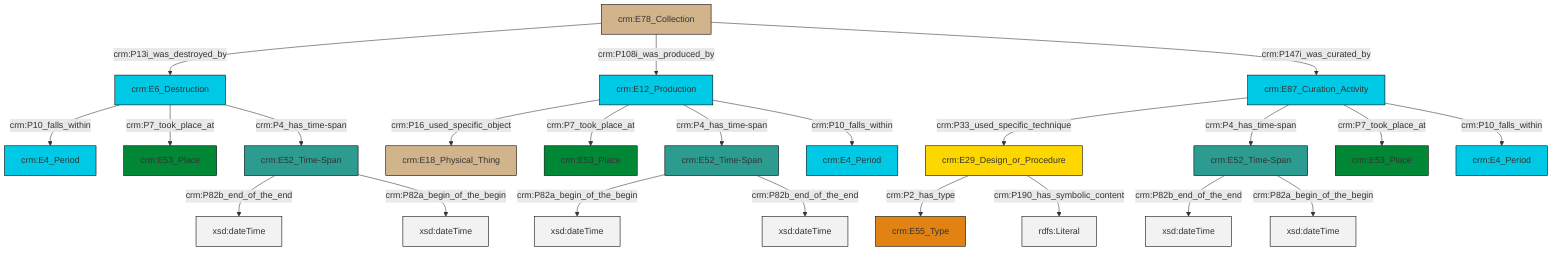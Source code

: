 graph TD
classDef Literal fill:#f2f2f2,stroke:#000000;
classDef CRM_Entity fill:#FFFFFF,stroke:#000000;
classDef Temporal_Entity fill:#00C9E6, stroke:#000000;
classDef Type fill:#E18312, stroke:#000000;
classDef Time-Span fill:#2C9C91, stroke:#000000;
classDef Appellation fill:#FFEB7F, stroke:#000000;
classDef Place fill:#008836, stroke:#000000;
classDef Persistent_Item fill:#B266B2, stroke:#000000;
classDef Conceptual_Object fill:#FFD700, stroke:#000000;
classDef Physical_Thing fill:#D2B48C, stroke:#000000;
classDef Actor fill:#f58aad, stroke:#000000;
classDef PC_Classes fill:#4ce600, stroke:#000000;
classDef Multi fill:#cccccc,stroke:#000000;

0["crm:E52_Time-Span"]:::Time-Span -->|crm:P82a_begin_of_the_begin| 1[xsd:dateTime]:::Literal
0["crm:E52_Time-Span"]:::Time-Span -->|crm:P82b_end_of_the_end| 2[xsd:dateTime]:::Literal
3["crm:E29_Design_or_Procedure"]:::Conceptual_Object -->|crm:P2_has_type| 4["crm:E55_Type"]:::Type
8["crm:E87_Curation_Activity"]:::Temporal_Entity -->|crm:P33_used_specific_technique| 3["crm:E29_Design_or_Procedure"]:::Conceptual_Object
8["crm:E87_Curation_Activity"]:::Temporal_Entity -->|crm:P4_has_time-span| 9["crm:E52_Time-Span"]:::Time-Span
3["crm:E29_Design_or_Procedure"]:::Conceptual_Object -->|crm:P190_has_symbolic_content| 15[rdfs:Literal]:::Literal
16["crm:E6_Destruction"]:::Temporal_Entity -->|crm:P10_falls_within| 17["crm:E4_Period"]:::Temporal_Entity
18["crm:E12_Production"]:::Temporal_Entity -->|crm:P16_used_specific_object| 19["crm:E18_Physical_Thing"]:::Physical_Thing
18["crm:E12_Production"]:::Temporal_Entity -->|crm:P7_took_place_at| 11["crm:E53_Place"]:::Place
18["crm:E12_Production"]:::Temporal_Entity -->|crm:P4_has_time-span| 0["crm:E52_Time-Span"]:::Time-Span
9["crm:E52_Time-Span"]:::Time-Span -->|crm:P82b_end_of_the_end| 20[xsd:dateTime]:::Literal
16["crm:E6_Destruction"]:::Temporal_Entity -->|crm:P7_took_place_at| 21["crm:E53_Place"]:::Place
13["crm:E78_Collection"]:::Physical_Thing -->|crm:P13i_was_destroyed_by| 16["crm:E6_Destruction"]:::Temporal_Entity
22["crm:E52_Time-Span"]:::Time-Span -->|crm:P82b_end_of_the_end| 23[xsd:dateTime]:::Literal
22["crm:E52_Time-Span"]:::Time-Span -->|crm:P82a_begin_of_the_begin| 25[xsd:dateTime]:::Literal
8["crm:E87_Curation_Activity"]:::Temporal_Entity -->|crm:P7_took_place_at| 5["crm:E53_Place"]:::Place
9["crm:E52_Time-Span"]:::Time-Span -->|crm:P82a_begin_of_the_begin| 29[xsd:dateTime]:::Literal
16["crm:E6_Destruction"]:::Temporal_Entity -->|crm:P4_has_time-span| 22["crm:E52_Time-Span"]:::Time-Span
8["crm:E87_Curation_Activity"]:::Temporal_Entity -->|crm:P10_falls_within| 32["crm:E4_Period"]:::Temporal_Entity
18["crm:E12_Production"]:::Temporal_Entity -->|crm:P10_falls_within| 33["crm:E4_Period"]:::Temporal_Entity
13["crm:E78_Collection"]:::Physical_Thing -->|crm:P108i_was_produced_by| 18["crm:E12_Production"]:::Temporal_Entity
13["crm:E78_Collection"]:::Physical_Thing -->|crm:P147i_was_curated_by| 8["crm:E87_Curation_Activity"]:::Temporal_Entity